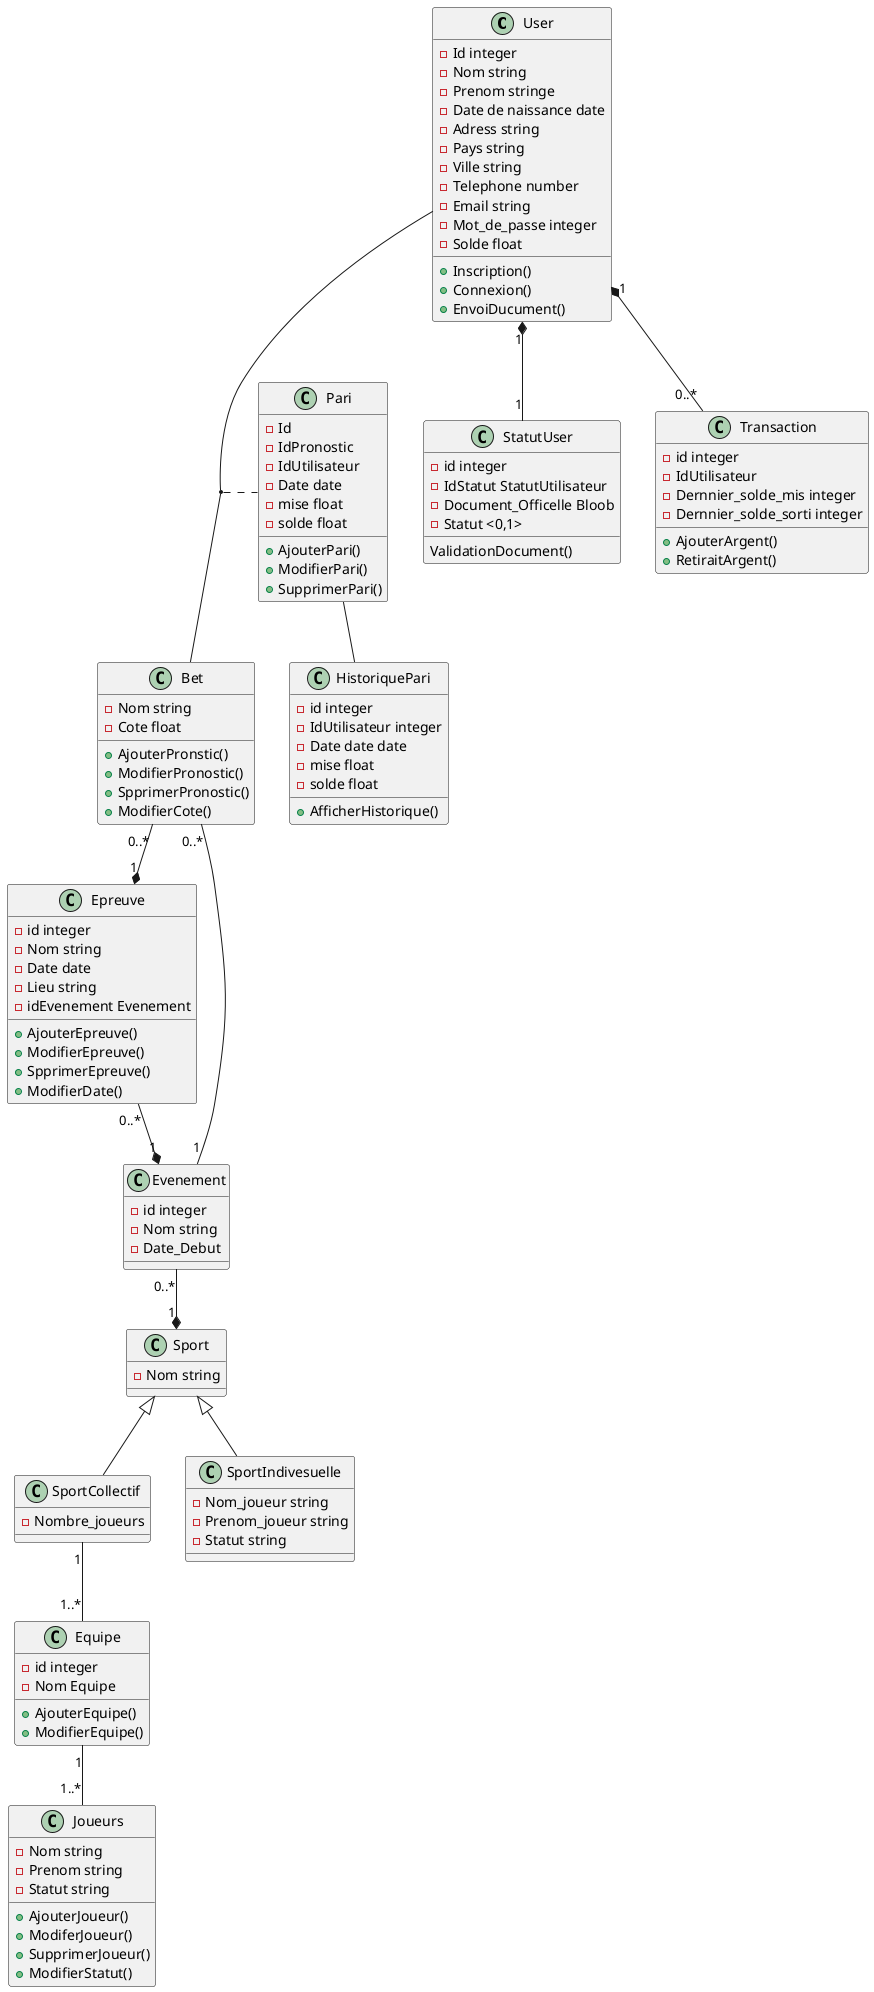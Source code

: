 @startuml

class User {
    - Id integer
    - Nom string
    - Prenom stringe
    - Date de naissance date
    - Adress string
    - Pays string
    - Ville string
    - Telephone number
    - Email string
    - Mot_de_passe integer
    - Solde float

    + Inscription()
    + Connexion()
    + EnvoiDucument()
}
class StatutUser {
    - id integer
    - IdStatut StatutUtilisateur
    - Document_Officelle Bloob
    - Statut <0,1>

    ValidationDocument()
}

class Transaction {
    - id integer
    - IdUtilisateur
    - Dernnier_solde_mis integer
    - Dernnier_solde_sorti integer

    + AjouterArgent()
    + RetiraitArgent()
}

class Pari {
    - Id
    - IdPronostic
    - IdUtilisateur
    - Date date
    - mise float
    - solde float

    + AjouterPari()
    + ModifierPari()
    + SupprimerPari()
}


class Bet {
    - Nom string
    - Cote float

    + AjouterPronstic()
    + ModifierPronostic()
    + SpprimerPronostic()
    + ModifierCote()
}

class Epreuve {
    - id integer
    - Nom string
    - Date date
    - Lieu string
    - idEvenement Evenement

    + AjouterEpreuve()
    + ModifierEpreuve()
    + SpprimerEpreuve()
    + ModifierDate()
}

class Evenement {
    - id integer
    - Nom string
    - Date_Debut
}

class Sport {
    - Nom string
}
class SportCollectif {
    - Nombre_joueurs
}
class Equipe {
    - id integer
    - Nom Equipe

    + AjouterEquipe()
    + ModifierEquipe()
}
class Joueurs {
    - Nom string
    - Prenom string
    - Statut string

    + AjouterJoueur()
    + ModiferJoueur()
    + SupprimerJoueur()
    + ModifierStatut()
}

class SportIndivesuelle {
    - Nom_joueur string
    - Prenom_joueur string
    - Statut string
}
class HistoriquePari {
    - id integer
    - IdUtilisateur integer
    - Date date date
    - mise float
    - solde float

    + AfficherHistorique()
}


(User, Bet) . Pari
User "1" *-- "0..*" Transaction
User "1" *-- "1" StatutUser
Bet "0..*" --* "1" Epreuve
Epreuve "0..*" --* "1" Evenement
Evenement "0..*" --* "1" Sport
Bet "0..*" -- "1" Evenement
Sport <|-- SportIndivesuelle
Sport <|-- SportCollectif
SportCollectif "1" -- "1..*" Equipe
Equipe "1" -- "1..*" Joueurs
Pari -- HistoriquePari
@enduml

